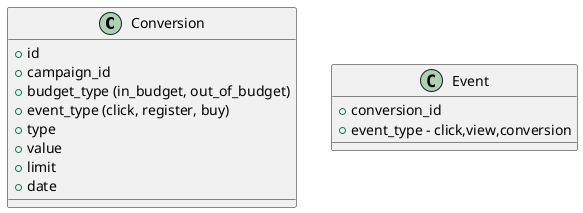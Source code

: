 @startuml

class Conversion
{
    +id
    +campaign_id
    +{field} budget_type (in_budget, out_of_budget)
    +{field} event_type (click, register, buy)
    +type
    +value
    +limit
    +date
}


class Event
{
    +conversion_id
    +event_type - click,view,conversion
}

@enduml
